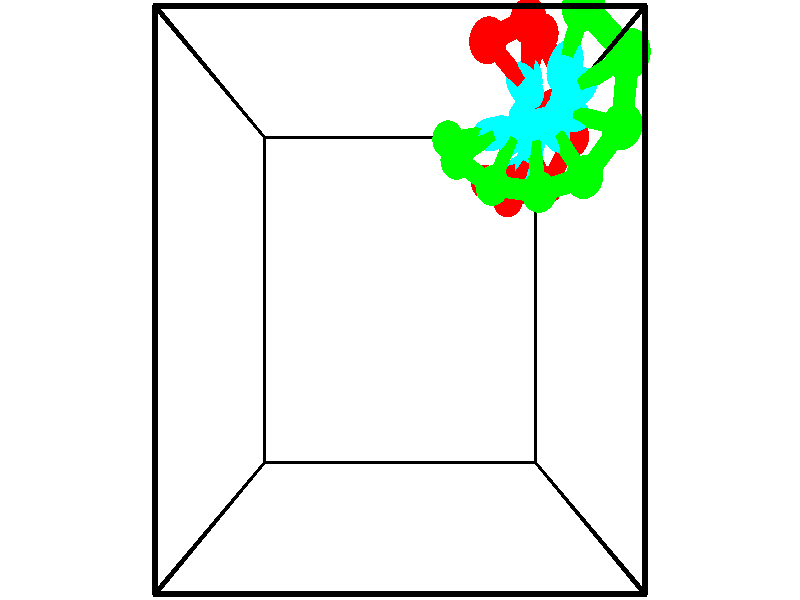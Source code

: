 // switches for output
#declare DRAW_BASES = 1; // possible values are 0, 1; only relevant for DNA ribbons
#declare DRAW_BASES_TYPE = 3; // possible values are 1, 2, 3; only relevant for DNA ribbons
#declare DRAW_FOG = 0; // set to 1 to enable fog

#include "colors.inc"

#include "transforms.inc"
background { rgb <1, 1, 1>}

#default {
   normal{
       ripples 0.25
       frequency 0.20
       turbulence 0.2
       lambda 5
   }
	finish {
		phong 0.1
		phong_size 40.
	}
}

// original window dimensions: 1024x640


// camera settings

camera {
	sky <-0, 1, 0>
	up <-0, 1, 0>
	right 1.6 * <1, 0, 0>
	location <2.5, 2.5, 11.1562>
	look_at <2.5, 2.5, 2.5>
	direction <0, 0, -8.6562>
	angle 67.0682
}


# declare cpy_camera_pos = <2.5, 2.5, 11.1562>;
# if (DRAW_FOG = 1)
fog {
	fog_type 2
	up vnormalize(cpy_camera_pos)
	color rgbt<1,1,1,0.3>
	distance 1e-5
	fog_alt 3e-3
	fog_offset 4
}
# end


// LIGHTS

# declare lum = 6;
global_settings {
	ambient_light rgb lum * <0.05, 0.05, 0.05>
	max_trace_level 15
}# declare cpy_direct_light_amount = 0.25;
light_source
{	1000 * <-1, -1, 1>,
	rgb lum * cpy_direct_light_amount
	parallel
}

light_source
{	1000 * <1, 1, -1>,
	rgb lum * cpy_direct_light_amount
	parallel
}

// strand 0

// nucleotide -1

// particle -1
sphere {
	<4.019895, 4.259131, 0.363000> 0.250000
	pigment { color rgbt <1,0,0,0> }
	no_shadow
}
cylinder {
	<4.400223, 4.381584, 0.381851>,  <4.628420, 4.455056, 0.393162>, 0.100000
	pigment { color rgbt <1,0,0,0> }
	no_shadow
}
cylinder {
	<4.400223, 4.381584, 0.381851>,  <4.019895, 4.259131, 0.363000>, 0.100000
	pigment { color rgbt <1,0,0,0> }
	no_shadow
}

// particle -1
sphere {
	<4.400223, 4.381584, 0.381851> 0.100000
	pigment { color rgbt <1,0,0,0> }
	no_shadow
}
sphere {
	0, 1
	scale<0.080000,0.200000,0.300000>
	matrix <-0.072740, 0.072799, 0.994691,
		0.301078, -0.949201, 0.091487,
		0.950821, 0.306134, 0.047127,
		4.685470, 4.473424, 0.395989>
	pigment { color rgbt <0,1,1,0> }
	no_shadow
}
cylinder {
	<4.333457, 3.920924, 0.893653>,  <4.019895, 4.259131, 0.363000>, 0.130000
	pigment { color rgbt <1,0,0,0> }
	no_shadow
}

// nucleotide -1

// particle -1
sphere {
	<4.333457, 3.920924, 0.893653> 0.250000
	pigment { color rgbt <1,0,0,0> }
	no_shadow
}
cylinder {
	<4.542912, 4.255547, 0.829185>,  <4.668584, 4.456320, 0.790505>, 0.100000
	pigment { color rgbt <1,0,0,0> }
	no_shadow
}
cylinder {
	<4.542912, 4.255547, 0.829185>,  <4.333457, 3.920924, 0.893653>, 0.100000
	pigment { color rgbt <1,0,0,0> }
	no_shadow
}

// particle -1
sphere {
	<4.542912, 4.255547, 0.829185> 0.100000
	pigment { color rgbt <1,0,0,0> }
	no_shadow
}
sphere {
	0, 1
	scale<0.080000,0.200000,0.300000>
	matrix <-0.003366, 0.191209, 0.981544,
		0.851935, -0.513430, 0.102940,
		0.523637, 0.836558, -0.161169,
		4.700003, 4.506514, 0.780835>
	pigment { color rgbt <0,1,1,0> }
	no_shadow
}
cylinder {
	<4.882092, 4.046257, 1.448149>,  <4.333457, 3.920924, 0.893653>, 0.130000
	pigment { color rgbt <1,0,0,0> }
	no_shadow
}

// nucleotide -1

// particle -1
sphere {
	<4.882092, 4.046257, 1.448149> 0.250000
	pigment { color rgbt <1,0,0,0> }
	no_shadow
}
cylinder {
	<4.750031, 4.376297, 1.264755>,  <4.670794, 4.574321, 1.154719>, 0.100000
	pigment { color rgbt <1,0,0,0> }
	no_shadow
}
cylinder {
	<4.750031, 4.376297, 1.264755>,  <4.882092, 4.046257, 1.448149>, 0.100000
	pigment { color rgbt <1,0,0,0> }
	no_shadow
}

// particle -1
sphere {
	<4.750031, 4.376297, 1.264755> 0.100000
	pigment { color rgbt <1,0,0,0> }
	no_shadow
}
sphere {
	0, 1
	scale<0.080000,0.200000,0.300000>
	matrix <-0.220139, 0.405021, 0.887410,
		0.917898, 0.393912, 0.047918,
		-0.330154, 0.825101, -0.458483,
		4.650985, 4.623827, 1.127210>
	pigment { color rgbt <0,1,1,0> }
	no_shadow
}
cylinder {
	<5.244575, 4.646306, 1.561420>,  <4.882092, 4.046257, 1.448149>, 0.130000
	pigment { color rgbt <1,0,0,0> }
	no_shadow
}

// nucleotide -1

// particle -1
sphere {
	<5.244575, 4.646306, 1.561420> 0.250000
	pigment { color rgbt <1,0,0,0> }
	no_shadow
}
cylinder {
	<4.853395, 4.713821, 1.512230>,  <4.618686, 4.754331, 1.482716>, 0.100000
	pigment { color rgbt <1,0,0,0> }
	no_shadow
}
cylinder {
	<4.853395, 4.713821, 1.512230>,  <5.244575, 4.646306, 1.561420>, 0.100000
	pigment { color rgbt <1,0,0,0> }
	no_shadow
}

// particle -1
sphere {
	<4.853395, 4.713821, 1.512230> 0.100000
	pigment { color rgbt <1,0,0,0> }
	no_shadow
}
sphere {
	0, 1
	scale<0.080000,0.200000,0.300000>
	matrix <-0.091643, 0.182279, 0.978967,
		0.187654, 0.968651, -0.162792,
		-0.977951, 0.168788, -0.122975,
		4.560009, 4.764458, 1.475337>
	pigment { color rgbt <0,1,1,0> }
	no_shadow
}
cylinder {
	<5.095042, 5.245051, 1.794851>,  <5.244575, 4.646306, 1.561420>, 0.130000
	pigment { color rgbt <1,0,0,0> }
	no_shadow
}

// nucleotide -1

// particle -1
sphere {
	<5.095042, 5.245051, 1.794851> 0.250000
	pigment { color rgbt <1,0,0,0> }
	no_shadow
}
cylinder {
	<4.735246, 5.070900, 1.809631>,  <4.519369, 4.966409, 1.818500>, 0.100000
	pigment { color rgbt <1,0,0,0> }
	no_shadow
}
cylinder {
	<4.735246, 5.070900, 1.809631>,  <5.095042, 5.245051, 1.794851>, 0.100000
	pigment { color rgbt <1,0,0,0> }
	no_shadow
}

// particle -1
sphere {
	<4.735246, 5.070900, 1.809631> 0.100000
	pigment { color rgbt <1,0,0,0> }
	no_shadow
}
sphere {
	0, 1
	scale<0.080000,0.200000,0.300000>
	matrix <-0.088073, 0.263488, 0.960634,
		-0.427974, 0.860826, -0.275350,
		-0.899490, -0.435377, 0.036951,
		4.465399, 4.940287, 1.820717>
	pigment { color rgbt <0,1,1,0> }
	no_shadow
}
cylinder {
	<4.605093, 5.792837, 2.161883>,  <5.095042, 5.245051, 1.794851>, 0.130000
	pigment { color rgbt <1,0,0,0> }
	no_shadow
}

// nucleotide -1

// particle -1
sphere {
	<4.605093, 5.792837, 2.161883> 0.250000
	pigment { color rgbt <1,0,0,0> }
	no_shadow
}
cylinder {
	<4.478117, 5.415543, 2.200943>,  <4.401931, 5.189166, 2.224379>, 0.100000
	pigment { color rgbt <1,0,0,0> }
	no_shadow
}
cylinder {
	<4.478117, 5.415543, 2.200943>,  <4.605093, 5.792837, 2.161883>, 0.100000
	pigment { color rgbt <1,0,0,0> }
	no_shadow
}

// particle -1
sphere {
	<4.478117, 5.415543, 2.200943> 0.100000
	pigment { color rgbt <1,0,0,0> }
	no_shadow
}
sphere {
	0, 1
	scale<0.080000,0.200000,0.300000>
	matrix <0.078862, 0.076360, 0.993957,
		-0.944993, 0.323224, 0.050146,
		-0.317441, -0.943237, 0.097650,
		4.382884, 5.132572, 2.230238>
	pigment { color rgbt <0,1,1,0> }
	no_shadow
}
cylinder {
	<4.273762, 5.728131, 2.792196>,  <4.605093, 5.792837, 2.161883>, 0.130000
	pigment { color rgbt <1,0,0,0> }
	no_shadow
}

// nucleotide -1

// particle -1
sphere {
	<4.273762, 5.728131, 2.792196> 0.250000
	pigment { color rgbt <1,0,0,0> }
	no_shadow
}
cylinder {
	<4.286146, 5.332939, 2.731613>,  <4.293576, 5.095824, 2.695263>, 0.100000
	pigment { color rgbt <1,0,0,0> }
	no_shadow
}
cylinder {
	<4.286146, 5.332939, 2.731613>,  <4.273762, 5.728131, 2.792196>, 0.100000
	pigment { color rgbt <1,0,0,0> }
	no_shadow
}

// particle -1
sphere {
	<4.286146, 5.332939, 2.731613> 0.100000
	pigment { color rgbt <1,0,0,0> }
	no_shadow
}
sphere {
	0, 1
	scale<0.080000,0.200000,0.300000>
	matrix <-0.177803, -0.154557, 0.971853,
		-0.983579, -0.003157, -0.180450,
		0.030958, -0.987979, -0.151458,
		4.295433, 5.036545, 2.686176>
	pigment { color rgbt <0,1,1,0> }
	no_shadow
}
cylinder {
	<3.673928, 5.382133, 3.111102>,  <4.273762, 5.728131, 2.792196>, 0.130000
	pigment { color rgbt <1,0,0,0> }
	no_shadow
}

// nucleotide -1

// particle -1
sphere {
	<3.673928, 5.382133, 3.111102> 0.250000
	pigment { color rgbt <1,0,0,0> }
	no_shadow
}
cylinder {
	<3.961811, 5.107712, 3.068481>,  <4.134541, 4.943059, 3.042909>, 0.100000
	pigment { color rgbt <1,0,0,0> }
	no_shadow
}
cylinder {
	<3.961811, 5.107712, 3.068481>,  <3.673928, 5.382133, 3.111102>, 0.100000
	pigment { color rgbt <1,0,0,0> }
	no_shadow
}

// particle -1
sphere {
	<3.961811, 5.107712, 3.068481> 0.100000
	pigment { color rgbt <1,0,0,0> }
	no_shadow
}
sphere {
	0, 1
	scale<0.080000,0.200000,0.300000>
	matrix <-0.233303, -0.383528, 0.893575,
		-0.653906, -0.618252, -0.436086,
		0.719706, -0.686054, -0.106551,
		4.177723, 4.901896, 3.036516>
	pigment { color rgbt <0,1,1,0> }
	no_shadow
}
// strand 1

// nucleotide -1

// particle -1
sphere {
	<4.699171, 5.442136, 3.917396> 0.250000
	pigment { color rgbt <0,1,0,0> }
	no_shadow
}
cylinder {
	<4.553743, 5.076363, 3.988533>,  <4.466486, 4.856898, 4.031215>, 0.100000
	pigment { color rgbt <0,1,0,0> }
	no_shadow
}
cylinder {
	<4.553743, 5.076363, 3.988533>,  <4.699171, 5.442136, 3.917396>, 0.100000
	pigment { color rgbt <0,1,0,0> }
	no_shadow
}

// particle -1
sphere {
	<4.553743, 5.076363, 3.988533> 0.100000
	pigment { color rgbt <0,1,0,0> }
	no_shadow
}
sphere {
	0, 1
	scale<0.080000,0.200000,0.300000>
	matrix <0.196798, -0.261991, -0.944792,
		0.910543, -0.308498, 0.275211,
		-0.363570, -0.914434, 0.177842,
		4.444673, 4.802032, 4.041886>
	pigment { color rgbt <0,1,1,0> }
	no_shadow
}
cylinder {
	<5.252889, 4.964688, 3.878137>,  <4.699171, 5.442136, 3.917396>, 0.130000
	pigment { color rgbt <0,1,0,0> }
	no_shadow
}

// nucleotide -1

// particle -1
sphere {
	<5.252889, 4.964688, 3.878137> 0.250000
	pigment { color rgbt <0,1,0,0> }
	no_shadow
}
cylinder {
	<4.905743, 4.788986, 3.785301>,  <4.697455, 4.683565, 3.729600>, 0.100000
	pigment { color rgbt <0,1,0,0> }
	no_shadow
}
cylinder {
	<4.905743, 4.788986, 3.785301>,  <5.252889, 4.964688, 3.878137>, 0.100000
	pigment { color rgbt <0,1,0,0> }
	no_shadow
}

// particle -1
sphere {
	<4.905743, 4.788986, 3.785301> 0.100000
	pigment { color rgbt <0,1,0,0> }
	no_shadow
}
sphere {
	0, 1
	scale<0.080000,0.200000,0.300000>
	matrix <0.257592, 0.001597, -0.966252,
		0.424801, -0.898361, 0.111762,
		-0.867865, -0.439254, -0.232089,
		4.645383, 4.657210, 3.715674>
	pigment { color rgbt <0,1,1,0> }
	no_shadow
}
cylinder {
	<5.360242, 4.366735, 3.373785>,  <5.252889, 4.964688, 3.878137>, 0.130000
	pigment { color rgbt <0,1,0,0> }
	no_shadow
}

// nucleotide -1

// particle -1
sphere {
	<5.360242, 4.366735, 3.373785> 0.250000
	pigment { color rgbt <0,1,0,0> }
	no_shadow
}
cylinder {
	<4.970896, 4.452667, 3.341766>,  <4.737288, 4.504227, 3.322555>, 0.100000
	pigment { color rgbt <0,1,0,0> }
	no_shadow
}
cylinder {
	<4.970896, 4.452667, 3.341766>,  <5.360242, 4.366735, 3.373785>, 0.100000
	pigment { color rgbt <0,1,0,0> }
	no_shadow
}

// particle -1
sphere {
	<4.970896, 4.452667, 3.341766> 0.100000
	pigment { color rgbt <0,1,0,0> }
	no_shadow
}
sphere {
	0, 1
	scale<0.080000,0.200000,0.300000>
	matrix <0.066181, -0.070994, -0.995279,
		-0.219499, -0.974067, 0.054886,
		-0.973365, 0.214831, -0.080048,
		4.678886, 4.517117, 3.317752>
	pigment { color rgbt <0,1,1,0> }
	no_shadow
}
cylinder {
	<5.053339, 3.918538, 2.792889>,  <5.360242, 4.366735, 3.373785>, 0.130000
	pigment { color rgbt <0,1,0,0> }
	no_shadow
}

// nucleotide -1

// particle -1
sphere {
	<5.053339, 3.918538, 2.792889> 0.250000
	pigment { color rgbt <0,1,0,0> }
	no_shadow
}
cylinder {
	<4.793621, 4.216064, 2.856331>,  <4.637791, 4.394580, 2.894396>, 0.100000
	pigment { color rgbt <0,1,0,0> }
	no_shadow
}
cylinder {
	<4.793621, 4.216064, 2.856331>,  <5.053339, 3.918538, 2.792889>, 0.100000
	pigment { color rgbt <0,1,0,0> }
	no_shadow
}

// particle -1
sphere {
	<4.793621, 4.216064, 2.856331> 0.100000
	pigment { color rgbt <0,1,0,0> }
	no_shadow
}
sphere {
	0, 1
	scale<0.080000,0.200000,0.300000>
	matrix <-0.226741, 0.009738, -0.973906,
		-0.725951, -0.668314, 0.162331,
		-0.649294, 0.743816, 0.158604,
		4.598833, 4.439209, 2.903912>
	pigment { color rgbt <0,1,1,0> }
	no_shadow
}
cylinder {
	<4.539573, 3.815499, 2.320050>,  <5.053339, 3.918538, 2.792889>, 0.130000
	pigment { color rgbt <0,1,0,0> }
	no_shadow
}

// nucleotide -1

// particle -1
sphere {
	<4.539573, 3.815499, 2.320050> 0.250000
	pigment { color rgbt <0,1,0,0> }
	no_shadow
}
cylinder {
	<4.457582, 4.185753, 2.447289>,  <4.408388, 4.407905, 2.523632>, 0.100000
	pigment { color rgbt <0,1,0,0> }
	no_shadow
}
cylinder {
	<4.457582, 4.185753, 2.447289>,  <4.539573, 3.815499, 2.320050>, 0.100000
	pigment { color rgbt <0,1,0,0> }
	no_shadow
}

// particle -1
sphere {
	<4.457582, 4.185753, 2.447289> 0.100000
	pigment { color rgbt <0,1,0,0> }
	no_shadow
}
sphere {
	0, 1
	scale<0.080000,0.200000,0.300000>
	matrix <-0.261889, 0.261280, -0.929057,
		-0.943080, -0.273740, 0.188857,
		-0.204975, 0.925635, 0.318097,
		4.396090, 4.463443, 2.542718>
	pigment { color rgbt <0,1,1,0> }
	no_shadow
}
cylinder {
	<3.878407, 3.922315, 2.146924>,  <4.539573, 3.815499, 2.320050>, 0.130000
	pigment { color rgbt <0,1,0,0> }
	no_shadow
}

// nucleotide -1

// particle -1
sphere {
	<3.878407, 3.922315, 2.146924> 0.250000
	pigment { color rgbt <0,1,0,0> }
	no_shadow
}
cylinder {
	<4.049299, 4.281555, 2.188667>,  <4.151834, 4.497099, 2.213713>, 0.100000
	pigment { color rgbt <0,1,0,0> }
	no_shadow
}
cylinder {
	<4.049299, 4.281555, 2.188667>,  <3.878407, 3.922315, 2.146924>, 0.100000
	pigment { color rgbt <0,1,0,0> }
	no_shadow
}

// particle -1
sphere {
	<4.049299, 4.281555, 2.188667> 0.100000
	pigment { color rgbt <0,1,0,0> }
	no_shadow
}
sphere {
	0, 1
	scale<0.080000,0.200000,0.300000>
	matrix <-0.331077, 0.262800, -0.906269,
		-0.841346, 0.352635, 0.409616,
		0.427230, 0.898100, 0.104357,
		4.177468, 4.550985, 2.219974>
	pigment { color rgbt <0,1,1,0> }
	no_shadow
}
cylinder {
	<3.373680, 4.296596, 1.866669>,  <3.878407, 3.922315, 2.146924>, 0.130000
	pigment { color rgbt <0,1,0,0> }
	no_shadow
}

// nucleotide -1

// particle -1
sphere {
	<3.373680, 4.296596, 1.866669> 0.250000
	pigment { color rgbt <0,1,0,0> }
	no_shadow
}
cylinder {
	<3.719419, 4.496559, 1.844788>,  <3.926863, 4.616537, 1.831659>, 0.100000
	pigment { color rgbt <0,1,0,0> }
	no_shadow
}
cylinder {
	<3.719419, 4.496559, 1.844788>,  <3.373680, 4.296596, 1.866669>, 0.100000
	pigment { color rgbt <0,1,0,0> }
	no_shadow
}

// particle -1
sphere {
	<3.719419, 4.496559, 1.844788> 0.100000
	pigment { color rgbt <0,1,0,0> }
	no_shadow
}
sphere {
	0, 1
	scale<0.080000,0.200000,0.300000>
	matrix <-0.129807, 0.116692, -0.984649,
		-0.485850, 0.858181, 0.165754,
		0.864349, 0.499908, -0.054703,
		3.978724, 4.646532, 1.828377>
	pigment { color rgbt <0,1,1,0> }
	no_shadow
}
cylinder {
	<3.277607, 4.680905, 1.325474>,  <3.373680, 4.296596, 1.866669>, 0.130000
	pigment { color rgbt <0,1,0,0> }
	no_shadow
}

// nucleotide -1

// particle -1
sphere {
	<3.277607, 4.680905, 1.325474> 0.250000
	pigment { color rgbt <0,1,0,0> }
	no_shadow
}
cylinder {
	<3.672953, 4.723297, 1.369118>,  <3.910160, 4.748733, 1.395304>, 0.100000
	pigment { color rgbt <0,1,0,0> }
	no_shadow
}
cylinder {
	<3.672953, 4.723297, 1.369118>,  <3.277607, 4.680905, 1.325474>, 0.100000
	pigment { color rgbt <0,1,0,0> }
	no_shadow
}

// particle -1
sphere {
	<3.672953, 4.723297, 1.369118> 0.100000
	pigment { color rgbt <0,1,0,0> }
	no_shadow
}
sphere {
	0, 1
	scale<0.080000,0.200000,0.300000>
	matrix <0.096343, 0.118917, -0.988219,
		-0.117707, 0.987232, 0.107323,
		0.988364, 0.105980, 0.109110,
		3.969462, 4.755091, 1.401851>
	pigment { color rgbt <0,1,1,0> }
	no_shadow
}
// box output
cylinder {
	<0.000000, 0.000000, 0.000000>,  <5.000000, 0.000000, 0.000000>, 0.025000
	pigment { color rgbt <0,0,0,0> }
	no_shadow
}
cylinder {
	<0.000000, 0.000000, 0.000000>,  <0.000000, 5.000000, 0.000000>, 0.025000
	pigment { color rgbt <0,0,0,0> }
	no_shadow
}
cylinder {
	<0.000000, 0.000000, 0.000000>,  <0.000000, 0.000000, 5.000000>, 0.025000
	pigment { color rgbt <0,0,0,0> }
	no_shadow
}
cylinder {
	<5.000000, 5.000000, 5.000000>,  <0.000000, 5.000000, 5.000000>, 0.025000
	pigment { color rgbt <0,0,0,0> }
	no_shadow
}
cylinder {
	<5.000000, 5.000000, 5.000000>,  <5.000000, 0.000000, 5.000000>, 0.025000
	pigment { color rgbt <0,0,0,0> }
	no_shadow
}
cylinder {
	<5.000000, 5.000000, 5.000000>,  <5.000000, 5.000000, 0.000000>, 0.025000
	pigment { color rgbt <0,0,0,0> }
	no_shadow
}
cylinder {
	<0.000000, 0.000000, 5.000000>,  <0.000000, 5.000000, 5.000000>, 0.025000
	pigment { color rgbt <0,0,0,0> }
	no_shadow
}
cylinder {
	<0.000000, 0.000000, 5.000000>,  <5.000000, 0.000000, 5.000000>, 0.025000
	pigment { color rgbt <0,0,0,0> }
	no_shadow
}
cylinder {
	<5.000000, 5.000000, 0.000000>,  <0.000000, 5.000000, 0.000000>, 0.025000
	pigment { color rgbt <0,0,0,0> }
	no_shadow
}
cylinder {
	<5.000000, 5.000000, 0.000000>,  <5.000000, 0.000000, 0.000000>, 0.025000
	pigment { color rgbt <0,0,0,0> }
	no_shadow
}
cylinder {
	<5.000000, 0.000000, 5.000000>,  <5.000000, 0.000000, 0.000000>, 0.025000
	pigment { color rgbt <0,0,0,0> }
	no_shadow
}
cylinder {
	<0.000000, 5.000000, 0.000000>,  <0.000000, 5.000000, 5.000000>, 0.025000
	pigment { color rgbt <0,0,0,0> }
	no_shadow
}
// end of box output
